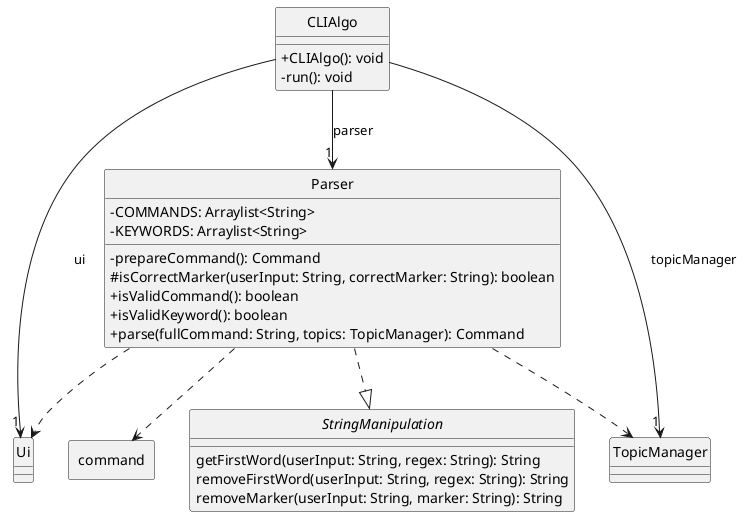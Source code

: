 @startuml
skinparam classAttributeIconSize 0
class Parser {
-COMMANDS: Arraylist<String>
-KEYWORDS: Arraylist<String>

-prepareCommand(): Command
#isCorrectMarker(userInput: String, correctMarker: String): boolean
+isValidCommand(): boolean
+isValidKeyword(): boolean
+parse(fullCommand: String, topics: TopicManager): Command
}

interface StringManipulation {
getFirstWord(userInput: String, regex: String): String
removeFirstWord(userInput: String, regex: String): String
removeMarker(userInput: String, marker: String): String
}

class Ui {
}

class TopicManager {
}

class CLIAlgo {
+CLIAlgo(): void
-run(): void
}

package command <<rectangle>>{
}

CLIAlgo --> "1" Ui : ui
CLIAlgo --> "1" TopicManager : topicManager
CLIAlgo --> "1" Parser : parser
Parser ..|> StringManipulation
Parser ..> Ui
Parser ..> TopicManager
Parser ..> command

hide circle
@enduml
